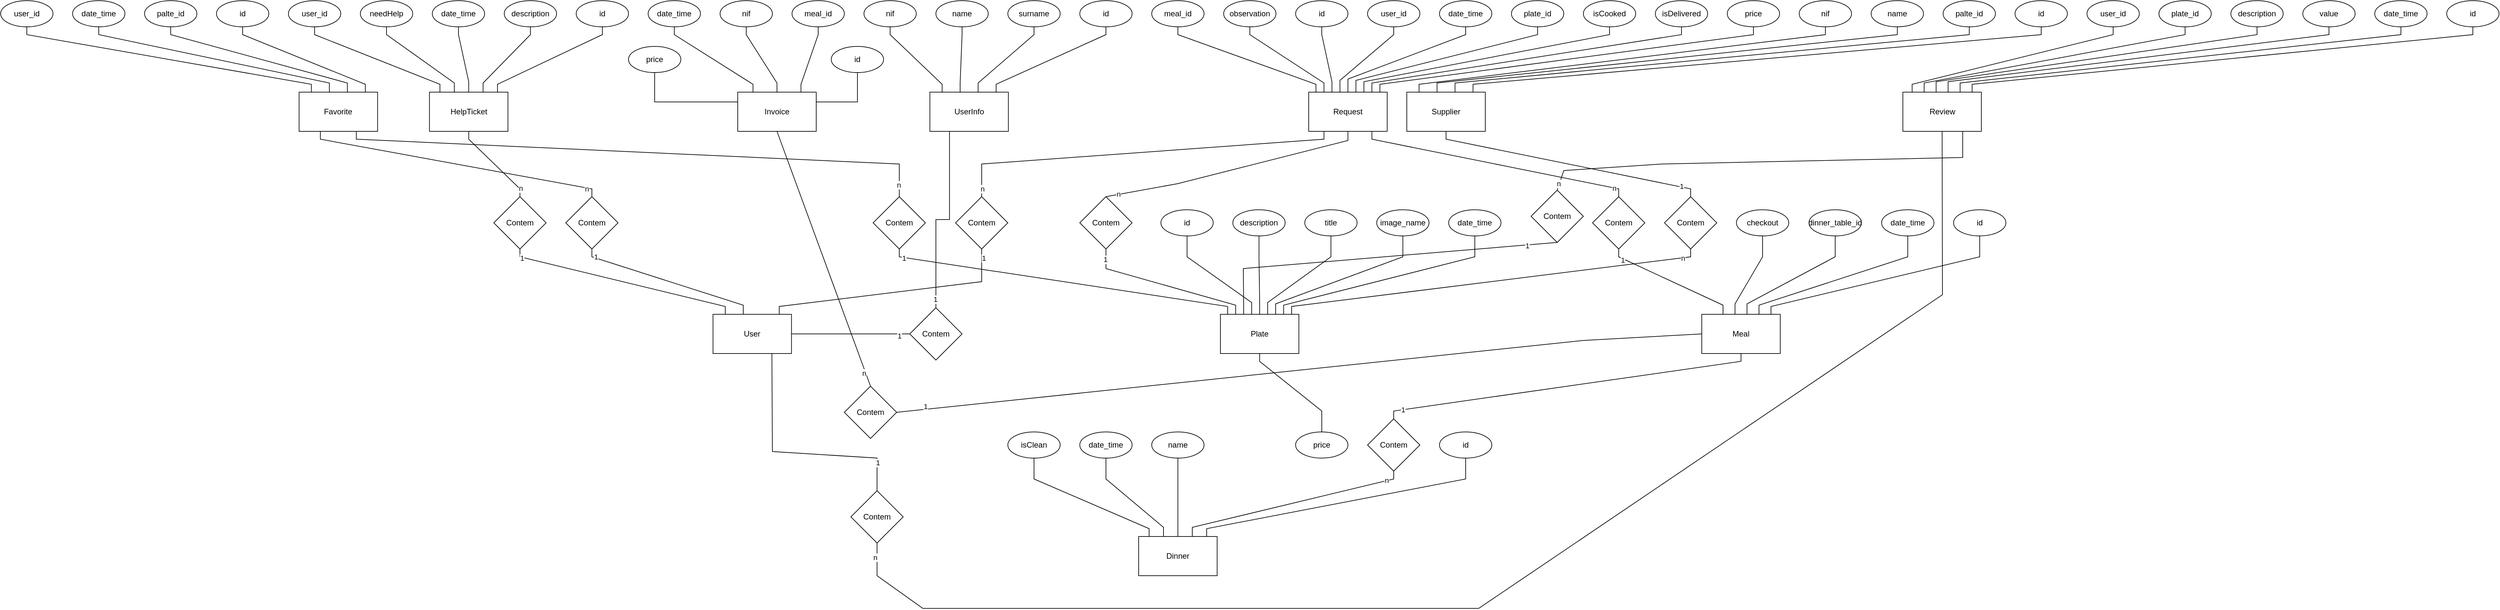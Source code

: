 <mxfile version="22.1.17" type="device">
  <diagram id="C5RBs43oDa-KdzZeNtuy" name="Page-1">
    <mxGraphModel dx="1600" dy="714" grid="1" gridSize="10" guides="1" tooltips="1" connect="1" arrows="1" fold="1" page="1" pageScale="1" pageWidth="827" pageHeight="1169" math="0" shadow="0">
      <root>
        <mxCell id="WIyWlLk6GJQsqaUBKTNV-0" />
        <mxCell id="WIyWlLk6GJQsqaUBKTNV-1" parent="WIyWlLk6GJQsqaUBKTNV-0" />
        <mxCell id="crTm-84iP_dX2z0zRbLP-1" value="Dinner" style="rounded=0;whiteSpace=wrap;html=1;" parent="WIyWlLk6GJQsqaUBKTNV-1" vertex="1">
          <mxGeometry x="1740" y="820" width="120" height="60" as="geometry" />
        </mxCell>
        <mxCell id="crTm-84iP_dX2z0zRbLP-44" style="edgeStyle=orthogonalEdgeStyle;rounded=0;orthogonalLoop=1;jettySize=auto;html=1;exitDx=0;exitDy=0;noEdgeStyle=1;orthogonal=1;endArrow=none;endFill=0;" parent="WIyWlLk6GJQsqaUBKTNV-1" source="crTm-84iP_dX2z0zRbLP-2" target="crTm-84iP_dX2z0zRbLP-41" edge="1">
          <mxGeometry relative="1" as="geometry">
            <Array as="points">
              <mxPoint x="488.833" y="212" />
              <mxPoint x="904" y="288" />
            </Array>
          </mxGeometry>
        </mxCell>
        <mxCell id="zlERrwY3Ksykcgf0b52f-71" value="n" style="edgeLabel;html=1;align=center;verticalAlign=middle;resizable=0;points=[];" parent="crTm-84iP_dX2z0zRbLP-44" vertex="1" connectable="0">
          <mxGeometry x="0.908" y="-1" relative="1" as="geometry">
            <mxPoint as="offset" />
          </mxGeometry>
        </mxCell>
        <mxCell id="crTm-84iP_dX2z0zRbLP-46" style="edgeStyle=orthogonalEdgeStyle;rounded=0;orthogonalLoop=1;jettySize=auto;html=1;exitDx=0;exitDy=0;noEdgeStyle=1;orthogonal=1;endArrow=none;endFill=0;" parent="WIyWlLk6GJQsqaUBKTNV-1" source="crTm-84iP_dX2z0zRbLP-2" target="crTm-84iP_dX2z0zRbLP-40" edge="1">
          <mxGeometry relative="1" as="geometry">
            <Array as="points">
              <mxPoint x="543.833" y="212" />
              <mxPoint x="1374" y="250" />
            </Array>
          </mxGeometry>
        </mxCell>
        <mxCell id="zlERrwY3Ksykcgf0b52f-74" value="n" style="edgeLabel;html=1;align=center;verticalAlign=middle;resizable=0;points=[];" parent="crTm-84iP_dX2z0zRbLP-46" vertex="1" connectable="0">
          <mxGeometry x="0.958" y="-1" relative="1" as="geometry">
            <mxPoint as="offset" />
          </mxGeometry>
        </mxCell>
        <mxCell id="crTm-84iP_dX2z0zRbLP-2" value="Favorite" style="rounded=0;whiteSpace=wrap;html=1;" parent="WIyWlLk6GJQsqaUBKTNV-1" vertex="1">
          <mxGeometry x="456.333" y="140" width="120" height="60" as="geometry" />
        </mxCell>
        <mxCell id="crTm-84iP_dX2z0zRbLP-42" style="edgeStyle=orthogonalEdgeStyle;rounded=0;orthogonalLoop=1;jettySize=auto;html=1;exitDx=0;exitDy=0;noEdgeStyle=1;orthogonal=1;endArrow=none;endFill=0;" parent="WIyWlLk6GJQsqaUBKTNV-1" source="crTm-84iP_dX2z0zRbLP-3" target="crTm-84iP_dX2z0zRbLP-39" edge="1">
          <mxGeometry relative="1" as="geometry">
            <Array as="points">
              <mxPoint x="715.667" y="212" />
              <mxPoint x="794" y="288" />
            </Array>
          </mxGeometry>
        </mxCell>
        <mxCell id="zlERrwY3Ksykcgf0b52f-58" value="n" style="edgeLabel;html=1;align=center;verticalAlign=middle;resizable=0;points=[];" parent="crTm-84iP_dX2z0zRbLP-42" vertex="1" connectable="0">
          <mxGeometry x="0.817" y="2" relative="1" as="geometry">
            <mxPoint x="-1" y="-1" as="offset" />
          </mxGeometry>
        </mxCell>
        <mxCell id="crTm-84iP_dX2z0zRbLP-3" value="HelpTicket" style="rounded=0;whiteSpace=wrap;html=1;" parent="WIyWlLk6GJQsqaUBKTNV-1" vertex="1">
          <mxGeometry x="655.667" y="140" width="120" height="60" as="geometry" />
        </mxCell>
        <mxCell id="crTm-84iP_dX2z0zRbLP-37" style="edgeStyle=orthogonalEdgeStyle;rounded=0;orthogonalLoop=1;jettySize=auto;html=1;exitDx=0;exitDy=0;noEdgeStyle=1;orthogonal=1;endArrow=none;endFill=0;entryX=0.5;entryY=0;entryDx=0;entryDy=0;exitX=0.5;exitY=1;" parent="WIyWlLk6GJQsqaUBKTNV-1" source="crTm-84iP_dX2z0zRbLP-4" target="crTm-84iP_dX2z0zRbLP-36" edge="1">
          <mxGeometry relative="1" as="geometry">
            <Array as="points" />
          </mxGeometry>
        </mxCell>
        <mxCell id="zlERrwY3Ksykcgf0b52f-83" value="n" style="edgeLabel;html=1;align=center;verticalAlign=middle;resizable=0;points=[];" parent="crTm-84iP_dX2z0zRbLP-37" vertex="1" connectable="0">
          <mxGeometry x="0.957" y="2" relative="1" as="geometry">
            <mxPoint x="-9" y="-11" as="offset" />
          </mxGeometry>
        </mxCell>
        <mxCell id="U8JkH85nOoPwKwSKFlw1-0" style="edgeStyle=orthogonalEdgeStyle;rounded=0;orthogonalLoop=1;jettySize=auto;html=1;exitX=0;exitY=0.25;exitDx=0;exitDy=0;entryX=0.5;entryY=1;entryDx=0;entryDy=0;endArrow=none;endFill=0;" edge="1" parent="WIyWlLk6GJQsqaUBKTNV-1" source="crTm-84iP_dX2z0zRbLP-4" target="crTm-84iP_dX2z0zRbLP-75">
          <mxGeometry relative="1" as="geometry" />
        </mxCell>
        <mxCell id="U8JkH85nOoPwKwSKFlw1-1" style="edgeStyle=orthogonalEdgeStyle;rounded=0;orthogonalLoop=1;jettySize=auto;html=1;exitX=1;exitY=0.25;exitDx=0;exitDy=0;entryX=0.5;entryY=1;entryDx=0;entryDy=0;endArrow=none;endFill=0;" edge="1" parent="WIyWlLk6GJQsqaUBKTNV-1" source="crTm-84iP_dX2z0zRbLP-4" target="crTm-84iP_dX2z0zRbLP-74">
          <mxGeometry relative="1" as="geometry" />
        </mxCell>
        <mxCell id="crTm-84iP_dX2z0zRbLP-4" value="Invoice" style="rounded=0;whiteSpace=wrap;html=1;" parent="WIyWlLk6GJQsqaUBKTNV-1" vertex="1">
          <mxGeometry x="1127" y="140" width="120" height="60" as="geometry" />
        </mxCell>
        <mxCell id="crTm-84iP_dX2z0zRbLP-34" style="edgeStyle=orthogonalEdgeStyle;rounded=0;orthogonalLoop=1;jettySize=auto;html=1;exitDx=0;exitDy=0;entryDx=0;entryDy=0;noEdgeStyle=1;orthogonal=1;endArrow=none;endFill=0;" parent="WIyWlLk6GJQsqaUBKTNV-1" source="crTm-84iP_dX2z0zRbLP-5" target="crTm-84iP_dX2z0zRbLP-33" edge="1">
          <mxGeometry relative="1" as="geometry">
            <Array as="points">
              <mxPoint x="2661" y="552" />
              <mxPoint x="2130" y="628" />
            </Array>
          </mxGeometry>
        </mxCell>
        <mxCell id="zlERrwY3Ksykcgf0b52f-62" value="1" style="edgeLabel;html=1;align=center;verticalAlign=middle;resizable=0;points=[];" parent="crTm-84iP_dX2z0zRbLP-34" vertex="1" connectable="0">
          <mxGeometry x="0.906" y="-1" relative="1" as="geometry">
            <mxPoint y="1" as="offset" />
          </mxGeometry>
        </mxCell>
        <mxCell id="crTm-84iP_dX2z0zRbLP-5" value="Meal" style="rounded=0;whiteSpace=wrap;html=1;" parent="WIyWlLk6GJQsqaUBKTNV-1" vertex="1">
          <mxGeometry x="2601" y="480" width="120" height="60" as="geometry" />
        </mxCell>
        <mxCell id="zlERrwY3Ksykcgf0b52f-44" style="edgeStyle=orthogonalEdgeStyle;rounded=0;orthogonalLoop=1;jettySize=auto;html=1;noEdgeStyle=1;orthogonal=1;endArrow=none;endFill=0;" parent="WIyWlLk6GJQsqaUBKTNV-1" source="crTm-84iP_dX2z0zRbLP-6" target="zlERrwY3Ksykcgf0b52f-40" edge="1">
          <mxGeometry relative="1" as="geometry">
            <Array as="points">
              <mxPoint x="1925" y="552" />
              <mxPoint x="2020" y="628" />
            </Array>
          </mxGeometry>
        </mxCell>
        <mxCell id="crTm-84iP_dX2z0zRbLP-6" value="Plate" style="rounded=0;whiteSpace=wrap;html=1;" parent="WIyWlLk6GJQsqaUBKTNV-1" vertex="1">
          <mxGeometry x="1865" y="480" width="120" height="60" as="geometry" />
        </mxCell>
        <mxCell id="crTm-84iP_dX2z0zRbLP-27" style="edgeStyle=orthogonalEdgeStyle;rounded=0;orthogonalLoop=1;jettySize=auto;html=1;exitDx=0;exitDy=0;noEdgeStyle=1;orthogonal=1;endArrow=none;endFill=0;entryX=0.5;entryY=0;entryDx=0;entryDy=0;" parent="WIyWlLk6GJQsqaUBKTNV-1" source="crTm-84iP_dX2z0zRbLP-7" target="crTm-84iP_dX2z0zRbLP-26" edge="1">
          <mxGeometry relative="1" as="geometry">
            <Array as="points">
              <mxPoint x="2060" y="214" />
              <mxPoint x="1800" y="280" />
            </Array>
          </mxGeometry>
        </mxCell>
        <mxCell id="zlERrwY3Ksykcgf0b52f-79" value="n" style="edgeLabel;html=1;align=center;verticalAlign=middle;resizable=0;points=[];" parent="crTm-84iP_dX2z0zRbLP-27" vertex="1" connectable="0">
          <mxGeometry x="0.901" y="-1" relative="1" as="geometry">
            <mxPoint as="offset" />
          </mxGeometry>
        </mxCell>
        <mxCell id="crTm-84iP_dX2z0zRbLP-28" style="edgeStyle=orthogonalEdgeStyle;rounded=0;orthogonalLoop=1;jettySize=auto;html=1;exitDx=0;exitDy=0;noEdgeStyle=1;orthogonal=1;endArrow=none;endFill=0;entryX=0.5;entryY=0;entryDx=0;entryDy=0;" parent="WIyWlLk6GJQsqaUBKTNV-1" source="crTm-84iP_dX2z0zRbLP-7" target="crTm-84iP_dX2z0zRbLP-24" edge="1">
          <mxGeometry relative="1" as="geometry">
            <Array as="points">
              <mxPoint x="2023.333" y="212" />
              <mxPoint x="1500" y="250" />
            </Array>
          </mxGeometry>
        </mxCell>
        <mxCell id="zlERrwY3Ksykcgf0b52f-77" value="n" style="edgeLabel;html=1;align=center;verticalAlign=middle;resizable=0;points=[];" parent="crTm-84iP_dX2z0zRbLP-28" vertex="1" connectable="0">
          <mxGeometry x="0.955" y="1" relative="1" as="geometry">
            <mxPoint y="1" as="offset" />
          </mxGeometry>
        </mxCell>
        <mxCell id="crTm-84iP_dX2z0zRbLP-29" style="edgeStyle=orthogonalEdgeStyle;rounded=0;orthogonalLoop=1;jettySize=auto;html=1;exitDx=0;exitDy=0;noEdgeStyle=1;orthogonal=1;endArrow=none;endFill=0;" parent="WIyWlLk6GJQsqaUBKTNV-1" source="crTm-84iP_dX2z0zRbLP-7" target="crTm-84iP_dX2z0zRbLP-25" edge="1">
          <mxGeometry relative="1" as="geometry">
            <Array as="points">
              <mxPoint x="2096.667" y="212" />
              <mxPoint x="2474" y="288" />
            </Array>
          </mxGeometry>
        </mxCell>
        <mxCell id="zlERrwY3Ksykcgf0b52f-85" value="n" style="edgeLabel;html=1;align=center;verticalAlign=middle;resizable=0;points=[];" parent="crTm-84iP_dX2z0zRbLP-29" vertex="1" connectable="0">
          <mxGeometry x="0.908" relative="1" as="geometry">
            <mxPoint as="offset" />
          </mxGeometry>
        </mxCell>
        <mxCell id="crTm-84iP_dX2z0zRbLP-7" value="Request" style="rounded=0;whiteSpace=wrap;html=1;" parent="WIyWlLk6GJQsqaUBKTNV-1" vertex="1">
          <mxGeometry x="2000" y="140" width="120" height="60" as="geometry" />
        </mxCell>
        <mxCell id="crTm-84iP_dX2z0zRbLP-20" style="edgeStyle=orthogonalEdgeStyle;rounded=0;orthogonalLoop=1;jettySize=auto;html=1;exitDx=0;exitDy=0;entryDx=0;entryDy=0;noEdgeStyle=1;orthogonal=1;endArrow=none;endFill=0;entryX=0.5;entryY=1;exitX=0.5;exitY=1;" parent="WIyWlLk6GJQsqaUBKTNV-1" source="crTm-84iP_dX2z0zRbLP-8" target="crTm-84iP_dX2z0zRbLP-18" edge="1">
          <mxGeometry relative="1" as="geometry">
            <Array as="points">
              <mxPoint x="2969" y="450" />
              <mxPoint x="2260" y="930" />
              <mxPoint x="1410" y="930" />
              <mxPoint x="1340" y="880" />
            </Array>
          </mxGeometry>
        </mxCell>
        <mxCell id="zlERrwY3Ksykcgf0b52f-73" value="n" style="edgeLabel;html=1;align=center;verticalAlign=middle;resizable=0;points=[];" parent="crTm-84iP_dX2z0zRbLP-20" vertex="1" connectable="0">
          <mxGeometry x="0.979" y="3" relative="1" as="geometry">
            <mxPoint as="offset" />
          </mxGeometry>
        </mxCell>
        <mxCell id="crTm-84iP_dX2z0zRbLP-21" style="edgeStyle=orthogonalEdgeStyle;rounded=0;orthogonalLoop=1;jettySize=auto;html=1;exitDx=0;exitDy=0;noEdgeStyle=1;orthogonal=1;endArrow=none;endFill=0;entryX=0.5;entryY=0;entryDx=0;entryDy=0;" parent="WIyWlLk6GJQsqaUBKTNV-1" source="crTm-84iP_dX2z0zRbLP-8" target="crTm-84iP_dX2z0zRbLP-19" edge="1">
          <mxGeometry relative="1" as="geometry">
            <Array as="points">
              <mxPoint x="3000" y="240" />
              <mxPoint x="2540" y="250" />
              <mxPoint x="2390" y="260" />
            </Array>
          </mxGeometry>
        </mxCell>
        <mxCell id="zlERrwY3Ksykcgf0b52f-81" value="n" style="edgeLabel;html=1;align=center;verticalAlign=middle;resizable=0;points=[];" parent="crTm-84iP_dX2z0zRbLP-21" vertex="1" connectable="0">
          <mxGeometry x="0.971" y="-1" relative="1" as="geometry">
            <mxPoint as="offset" />
          </mxGeometry>
        </mxCell>
        <mxCell id="crTm-84iP_dX2z0zRbLP-8" value="Review" style="rounded=0;whiteSpace=wrap;html=1;" parent="WIyWlLk6GJQsqaUBKTNV-1" vertex="1">
          <mxGeometry x="2908.5" y="140" width="120" height="60" as="geometry" />
        </mxCell>
        <mxCell id="crTm-84iP_dX2z0zRbLP-13" style="edgeStyle=orthogonalEdgeStyle;rounded=0;orthogonalLoop=1;jettySize=auto;html=1;exitDx=0;exitDy=0;entryDx=0;entryDy=0;noEdgeStyle=1;orthogonal=1;endArrow=none;endFill=0;" parent="WIyWlLk6GJQsqaUBKTNV-1" source="crTm-84iP_dX2z0zRbLP-9" target="crTm-84iP_dX2z0zRbLP-12" edge="1">
          <mxGeometry relative="1" as="geometry">
            <Array as="points">
              <mxPoint x="2210" y="212" />
              <mxPoint x="2584" y="288" />
            </Array>
          </mxGeometry>
        </mxCell>
        <mxCell id="zlERrwY3Ksykcgf0b52f-64" value="1" style="edgeLabel;html=1;align=center;verticalAlign=middle;resizable=0;points=[];" parent="crTm-84iP_dX2z0zRbLP-13" vertex="1" connectable="0">
          <mxGeometry x="0.867" y="1" relative="1" as="geometry">
            <mxPoint as="offset" />
          </mxGeometry>
        </mxCell>
        <mxCell id="crTm-84iP_dX2z0zRbLP-9" value="Supplier" style="rounded=0;whiteSpace=wrap;html=1;" parent="WIyWlLk6GJQsqaUBKTNV-1" vertex="1">
          <mxGeometry x="2150" y="140" width="120" height="60" as="geometry" />
        </mxCell>
        <mxCell id="crTm-84iP_dX2z0zRbLP-10" value="UserInfo" style="rounded=0;whiteSpace=wrap;html=1;" parent="WIyWlLk6GJQsqaUBKTNV-1" vertex="1">
          <mxGeometry x="1420.8" y="140" width="120" height="60" as="geometry" />
        </mxCell>
        <mxCell id="U8JkH85nOoPwKwSKFlw1-2" style="edgeStyle=orthogonalEdgeStyle;rounded=0;orthogonalLoop=1;jettySize=auto;html=1;exitX=1;exitY=0.5;exitDx=0;exitDy=0;entryX=0;entryY=0.5;entryDx=0;entryDy=0;endArrow=none;endFill=0;" edge="1" parent="WIyWlLk6GJQsqaUBKTNV-1" source="crTm-84iP_dX2z0zRbLP-11" target="crTm-84iP_dX2z0zRbLP-15">
          <mxGeometry relative="1" as="geometry" />
        </mxCell>
        <mxCell id="U8JkH85nOoPwKwSKFlw1-5" value="1" style="edgeLabel;html=1;align=center;verticalAlign=middle;resizable=0;points=[];" vertex="1" connectable="0" parent="U8JkH85nOoPwKwSKFlw1-2">
          <mxGeometry x="0.817" y="-3" relative="1" as="geometry">
            <mxPoint as="offset" />
          </mxGeometry>
        </mxCell>
        <mxCell id="crTm-84iP_dX2z0zRbLP-11" value="User" style="rounded=0;whiteSpace=wrap;html=1;" parent="WIyWlLk6GJQsqaUBKTNV-1" vertex="1">
          <mxGeometry x="1089.2" y="480" width="120" height="60" as="geometry" />
        </mxCell>
        <mxCell id="crTm-84iP_dX2z0zRbLP-14" style="edgeStyle=orthogonalEdgeStyle;rounded=0;orthogonalLoop=1;jettySize=auto;html=1;exitDx=0;exitDy=0;noEdgeStyle=1;orthogonal=1;endArrow=none;endFill=0;" parent="WIyWlLk6GJQsqaUBKTNV-1" source="crTm-84iP_dX2z0zRbLP-12" target="crTm-84iP_dX2z0zRbLP-6" edge="1">
          <mxGeometry relative="1" as="geometry">
            <Array as="points">
              <mxPoint x="2584" y="392" />
              <mxPoint x="1973.889" y="468" />
            </Array>
          </mxGeometry>
        </mxCell>
        <mxCell id="zlERrwY3Ksykcgf0b52f-65" value="n" style="edgeLabel;html=1;align=center;verticalAlign=middle;resizable=0;points=[];" parent="crTm-84iP_dX2z0zRbLP-14" vertex="1" connectable="0">
          <mxGeometry x="-0.925" relative="1" as="geometry">
            <mxPoint as="offset" />
          </mxGeometry>
        </mxCell>
        <mxCell id="crTm-84iP_dX2z0zRbLP-12" value="Contem" style="rhombus;whiteSpace=wrap;html=1;" parent="WIyWlLk6GJQsqaUBKTNV-1" vertex="1">
          <mxGeometry x="2544" y="300" width="80" height="80" as="geometry" />
        </mxCell>
        <mxCell id="U8JkH85nOoPwKwSKFlw1-4" style="edgeStyle=orthogonalEdgeStyle;rounded=0;orthogonalLoop=1;jettySize=auto;html=1;exitX=0.5;exitY=0;exitDx=0;exitDy=0;entryX=0.25;entryY=1;entryDx=0;entryDy=0;endArrow=none;endFill=0;" edge="1" parent="WIyWlLk6GJQsqaUBKTNV-1" source="crTm-84iP_dX2z0zRbLP-15" target="crTm-84iP_dX2z0zRbLP-10">
          <mxGeometry relative="1" as="geometry" />
        </mxCell>
        <mxCell id="U8JkH85nOoPwKwSKFlw1-6" value="1" style="edgeLabel;html=1;align=center;verticalAlign=middle;resizable=0;points=[];" vertex="1" connectable="0" parent="U8JkH85nOoPwKwSKFlw1-4">
          <mxGeometry x="-0.906" y="1" relative="1" as="geometry">
            <mxPoint as="offset" />
          </mxGeometry>
        </mxCell>
        <mxCell id="crTm-84iP_dX2z0zRbLP-15" value="Contem" style="rhombus;whiteSpace=wrap;html=1;" parent="WIyWlLk6GJQsqaUBKTNV-1" vertex="1">
          <mxGeometry x="1390" y="470" width="80" height="80" as="geometry" />
        </mxCell>
        <mxCell id="crTm-84iP_dX2z0zRbLP-23" style="edgeStyle=orthogonalEdgeStyle;rounded=0;orthogonalLoop=1;jettySize=auto;html=1;exitDx=0;exitDy=0;entryDx=0;entryDy=0;noEdgeStyle=1;orthogonal=1;endArrow=none;endFill=0;entryX=0.75;entryY=1;exitX=0.5;exitY=0;" parent="WIyWlLk6GJQsqaUBKTNV-1" source="crTm-84iP_dX2z0zRbLP-18" target="crTm-84iP_dX2z0zRbLP-11" edge="1">
          <mxGeometry relative="1" as="geometry">
            <Array as="points">
              <mxPoint x="1340" y="700" />
              <mxPoint x="1180" y="690" />
            </Array>
          </mxGeometry>
        </mxCell>
        <mxCell id="zlERrwY3Ksykcgf0b52f-72" value="1" style="edgeLabel;html=1;align=center;verticalAlign=middle;resizable=0;points=[];" parent="crTm-84iP_dX2z0zRbLP-23" vertex="1" connectable="0">
          <mxGeometry x="-0.761" y="-1" relative="1" as="geometry">
            <mxPoint as="offset" />
          </mxGeometry>
        </mxCell>
        <mxCell id="crTm-84iP_dX2z0zRbLP-18" value="Contem" style="rhombus;whiteSpace=wrap;html=1;" parent="WIyWlLk6GJQsqaUBKTNV-1" vertex="1">
          <mxGeometry x="1300" y="750" width="80" height="80" as="geometry" />
        </mxCell>
        <mxCell id="crTm-84iP_dX2z0zRbLP-22" style="edgeStyle=orthogonalEdgeStyle;rounded=0;orthogonalLoop=1;jettySize=auto;html=1;noEdgeStyle=1;orthogonal=1;endArrow=none;endFill=0;exitX=0.5;exitY=1;exitDx=0;exitDy=0;" parent="WIyWlLk6GJQsqaUBKTNV-1" source="crTm-84iP_dX2z0zRbLP-19" target="crTm-84iP_dX2z0zRbLP-6" edge="1">
          <mxGeometry relative="1" as="geometry">
            <Array as="points">
              <mxPoint x="1900" y="410" />
              <mxPoint x="1900.556" y="464" />
            </Array>
          </mxGeometry>
        </mxCell>
        <mxCell id="zlERrwY3Ksykcgf0b52f-80" value="1" style="edgeLabel;html=1;align=center;verticalAlign=middle;resizable=0;points=[];" parent="crTm-84iP_dX2z0zRbLP-22" vertex="1" connectable="0">
          <mxGeometry x="-0.836" y="1" relative="1" as="geometry">
            <mxPoint x="-1" as="offset" />
          </mxGeometry>
        </mxCell>
        <mxCell id="crTm-84iP_dX2z0zRbLP-19" value="Contem" style="rhombus;whiteSpace=wrap;html=1;" parent="WIyWlLk6GJQsqaUBKTNV-1" vertex="1">
          <mxGeometry x="2340" y="290" width="80" height="80" as="geometry" />
        </mxCell>
        <mxCell id="crTm-84iP_dX2z0zRbLP-31" style="edgeStyle=orthogonalEdgeStyle;rounded=0;orthogonalLoop=1;jettySize=auto;html=1;noEdgeStyle=1;orthogonal=1;endArrow=none;endFill=0;exitX=0.5;exitY=1;exitDx=0;exitDy=0;" parent="WIyWlLk6GJQsqaUBKTNV-1" source="crTm-84iP_dX2z0zRbLP-24" target="crTm-84iP_dX2z0zRbLP-11" edge="1">
          <mxGeometry relative="1" as="geometry">
            <Array as="points">
              <mxPoint x="1500" y="430" />
              <mxPoint x="1190.45" y="468" />
            </Array>
          </mxGeometry>
        </mxCell>
        <mxCell id="zlERrwY3Ksykcgf0b52f-76" value="1" style="edgeLabel;html=1;align=center;verticalAlign=middle;resizable=0;points=[];" parent="crTm-84iP_dX2z0zRbLP-31" vertex="1" connectable="0">
          <mxGeometry x="-0.927" y="2" relative="1" as="geometry">
            <mxPoint x="1" as="offset" />
          </mxGeometry>
        </mxCell>
        <mxCell id="crTm-84iP_dX2z0zRbLP-24" value="Contem" style="rhombus;whiteSpace=wrap;html=1;" parent="WIyWlLk6GJQsqaUBKTNV-1" vertex="1">
          <mxGeometry x="1460" y="300" width="80" height="80" as="geometry" />
        </mxCell>
        <mxCell id="crTm-84iP_dX2z0zRbLP-30" style="edgeStyle=orthogonalEdgeStyle;rounded=0;orthogonalLoop=1;jettySize=auto;html=1;exitDx=0;exitDy=0;noEdgeStyle=1;orthogonal=1;endArrow=none;endFill=0;" parent="WIyWlLk6GJQsqaUBKTNV-1" source="crTm-84iP_dX2z0zRbLP-25" target="crTm-84iP_dX2z0zRbLP-5" edge="1">
          <mxGeometry relative="1" as="geometry">
            <Array as="points">
              <mxPoint x="2474" y="392" />
              <mxPoint x="2633.5" y="466" />
            </Array>
          </mxGeometry>
        </mxCell>
        <mxCell id="zlERrwY3Ksykcgf0b52f-84" value="1" style="edgeLabel;html=1;align=center;verticalAlign=middle;resizable=0;points=[];" parent="crTm-84iP_dX2z0zRbLP-30" vertex="1" connectable="0">
          <mxGeometry x="-0.821" y="-2" relative="1" as="geometry">
            <mxPoint x="1" as="offset" />
          </mxGeometry>
        </mxCell>
        <mxCell id="crTm-84iP_dX2z0zRbLP-25" value="Contem" style="rhombus;whiteSpace=wrap;html=1;" parent="WIyWlLk6GJQsqaUBKTNV-1" vertex="1">
          <mxGeometry x="2434" y="300" width="80" height="80" as="geometry" />
        </mxCell>
        <mxCell id="crTm-84iP_dX2z0zRbLP-32" style="edgeStyle=orthogonalEdgeStyle;rounded=0;orthogonalLoop=1;jettySize=auto;html=1;noEdgeStyle=1;orthogonal=1;endArrow=none;endFill=0;exitX=0.5;exitY=1;exitDx=0;exitDy=0;" parent="WIyWlLk6GJQsqaUBKTNV-1" source="crTm-84iP_dX2z0zRbLP-26" target="crTm-84iP_dX2z0zRbLP-6" edge="1">
          <mxGeometry relative="1" as="geometry">
            <Array as="points">
              <mxPoint x="1690" y="410" />
              <mxPoint x="1888.333" y="466" />
            </Array>
          </mxGeometry>
        </mxCell>
        <mxCell id="zlERrwY3Ksykcgf0b52f-78" value="1" style="edgeLabel;html=1;align=center;verticalAlign=middle;resizable=0;points=[];" parent="crTm-84iP_dX2z0zRbLP-32" vertex="1" connectable="0">
          <mxGeometry x="-0.873" y="-1" relative="1" as="geometry">
            <mxPoint as="offset" />
          </mxGeometry>
        </mxCell>
        <mxCell id="crTm-84iP_dX2z0zRbLP-26" value="Contem" style="rhombus;whiteSpace=wrap;html=1;" parent="WIyWlLk6GJQsqaUBKTNV-1" vertex="1">
          <mxGeometry x="1650" y="300" width="80" height="80" as="geometry" />
        </mxCell>
        <mxCell id="crTm-84iP_dX2z0zRbLP-35" style="edgeStyle=orthogonalEdgeStyle;rounded=0;orthogonalLoop=1;jettySize=auto;html=1;exitDx=0;exitDy=0;noEdgeStyle=1;orthogonal=1;endArrow=none;endFill=0;" parent="WIyWlLk6GJQsqaUBKTNV-1" source="crTm-84iP_dX2z0zRbLP-33" target="crTm-84iP_dX2z0zRbLP-1" edge="1">
          <mxGeometry relative="1" as="geometry">
            <Array as="points">
              <mxPoint x="2130" y="732" />
              <mxPoint x="1822" y="806" />
            </Array>
          </mxGeometry>
        </mxCell>
        <mxCell id="zlERrwY3Ksykcgf0b52f-63" value="n" style="edgeLabel;html=1;align=center;verticalAlign=middle;resizable=0;points=[];" parent="crTm-84iP_dX2z0zRbLP-35" vertex="1" connectable="0">
          <mxGeometry x="-0.863" y="-1" relative="1" as="geometry">
            <mxPoint as="offset" />
          </mxGeometry>
        </mxCell>
        <mxCell id="crTm-84iP_dX2z0zRbLP-33" value="Contem" style="rhombus;whiteSpace=wrap;html=1;" parent="WIyWlLk6GJQsqaUBKTNV-1" vertex="1">
          <mxGeometry x="2090" y="640" width="80" height="80" as="geometry" />
        </mxCell>
        <mxCell id="crTm-84iP_dX2z0zRbLP-38" style="edgeStyle=orthogonalEdgeStyle;rounded=0;orthogonalLoop=1;jettySize=auto;html=1;noEdgeStyle=1;orthogonal=1;endArrow=none;endFill=0;entryX=0;entryY=0.5;entryDx=0;entryDy=0;exitX=1;exitY=0.5;exitDx=0;exitDy=0;" parent="WIyWlLk6GJQsqaUBKTNV-1" source="crTm-84iP_dX2z0zRbLP-36" target="crTm-84iP_dX2z0zRbLP-5" edge="1">
          <mxGeometry relative="1" as="geometry">
            <Array as="points">
              <mxPoint x="2420" y="520" />
            </Array>
          </mxGeometry>
        </mxCell>
        <mxCell id="zlERrwY3Ksykcgf0b52f-82" value="1" style="edgeLabel;html=1;align=center;verticalAlign=middle;resizable=0;points=[];" parent="crTm-84iP_dX2z0zRbLP-38" vertex="1" connectable="0">
          <mxGeometry x="-0.842" y="-1" relative="1" as="geometry">
            <mxPoint x="-53" as="offset" />
          </mxGeometry>
        </mxCell>
        <mxCell id="crTm-84iP_dX2z0zRbLP-36" value="Contem" style="rhombus;whiteSpace=wrap;html=1;" parent="WIyWlLk6GJQsqaUBKTNV-1" vertex="1">
          <mxGeometry x="1290" y="590" width="80" height="80" as="geometry" />
        </mxCell>
        <mxCell id="crTm-84iP_dX2z0zRbLP-43" style="edgeStyle=orthogonalEdgeStyle;rounded=0;orthogonalLoop=1;jettySize=auto;html=1;noEdgeStyle=1;orthogonal=1;endArrow=none;endFill=0;" parent="WIyWlLk6GJQsqaUBKTNV-1" source="crTm-84iP_dX2z0zRbLP-39" target="crTm-84iP_dX2z0zRbLP-11" edge="1">
          <mxGeometry relative="1" as="geometry">
            <Array as="points">
              <mxPoint x="794" y="392" />
              <mxPoint x="1107.95" y="468" />
            </Array>
          </mxGeometry>
        </mxCell>
        <mxCell id="zlERrwY3Ksykcgf0b52f-59" value="1" style="edgeLabel;html=1;align=center;verticalAlign=middle;resizable=0;points=[];" parent="crTm-84iP_dX2z0zRbLP-43" vertex="1" connectable="0">
          <mxGeometry x="-0.91" y="-1" relative="1" as="geometry">
            <mxPoint as="offset" />
          </mxGeometry>
        </mxCell>
        <mxCell id="crTm-84iP_dX2z0zRbLP-39" value="Contem" style="rhombus;whiteSpace=wrap;html=1;" parent="WIyWlLk6GJQsqaUBKTNV-1" vertex="1">
          <mxGeometry x="754" y="300" width="80" height="80" as="geometry" />
        </mxCell>
        <mxCell id="crTm-84iP_dX2z0zRbLP-47" style="edgeStyle=orthogonalEdgeStyle;rounded=0;orthogonalLoop=1;jettySize=auto;html=1;noEdgeStyle=1;orthogonal=1;endArrow=none;endFill=0;" parent="WIyWlLk6GJQsqaUBKTNV-1" source="crTm-84iP_dX2z0zRbLP-40" target="crTm-84iP_dX2z0zRbLP-6" edge="1">
          <mxGeometry relative="1" as="geometry">
            <Array as="points">
              <mxPoint x="1374" y="392" />
              <mxPoint x="1876.111" y="468" />
            </Array>
          </mxGeometry>
        </mxCell>
        <mxCell id="zlERrwY3Ksykcgf0b52f-75" value="1" style="edgeLabel;html=1;align=center;verticalAlign=middle;resizable=0;points=[];" parent="crTm-84iP_dX2z0zRbLP-47" vertex="1" connectable="0">
          <mxGeometry x="-0.93" y="-1" relative="1" as="geometry">
            <mxPoint as="offset" />
          </mxGeometry>
        </mxCell>
        <mxCell id="crTm-84iP_dX2z0zRbLP-40" value="Contem" style="rhombus;whiteSpace=wrap;html=1;" parent="WIyWlLk6GJQsqaUBKTNV-1" vertex="1">
          <mxGeometry x="1334" y="300" width="80" height="80" as="geometry" />
        </mxCell>
        <mxCell id="crTm-84iP_dX2z0zRbLP-45" style="edgeStyle=orthogonalEdgeStyle;rounded=0;orthogonalLoop=1;jettySize=auto;html=1;noEdgeStyle=1;orthogonal=1;endArrow=none;endFill=0;" parent="WIyWlLk6GJQsqaUBKTNV-1" source="crTm-84iP_dX2z0zRbLP-41" target="crTm-84iP_dX2z0zRbLP-11" edge="1">
          <mxGeometry relative="1" as="geometry">
            <Array as="points">
              <mxPoint x="904" y="392" />
              <mxPoint x="1135.45" y="466" />
            </Array>
          </mxGeometry>
        </mxCell>
        <mxCell id="zlERrwY3Ksykcgf0b52f-67" value="1" style="edgeLabel;html=1;align=center;verticalAlign=middle;resizable=0;points=[];" parent="crTm-84iP_dX2z0zRbLP-45" vertex="1" connectable="0">
          <mxGeometry x="-0.87" y="2" relative="1" as="geometry">
            <mxPoint as="offset" />
          </mxGeometry>
        </mxCell>
        <mxCell id="crTm-84iP_dX2z0zRbLP-41" value="Contem" style="rhombus;whiteSpace=wrap;html=1;" parent="WIyWlLk6GJQsqaUBKTNV-1" vertex="1">
          <mxGeometry x="864" y="300" width="80" height="80" as="geometry" />
        </mxCell>
        <mxCell id="crTm-84iP_dX2z0zRbLP-52" style="edgeStyle=orthogonalEdgeStyle;rounded=0;orthogonalLoop=1;jettySize=auto;html=1;noEdgeStyle=1;orthogonal=1;endArrow=none;endFill=0;" parent="WIyWlLk6GJQsqaUBKTNV-1" source="crTm-84iP_dX2z0zRbLP-48" target="crTm-84iP_dX2z0zRbLP-1" edge="1">
          <mxGeometry relative="1" as="geometry">
            <mxPoint x="960" y="760" as="targetPoint" />
            <Array as="points">
              <mxPoint x="2240" y="732" />
              <mxPoint x="1844" y="808" />
            </Array>
          </mxGeometry>
        </mxCell>
        <mxCell id="crTm-84iP_dX2z0zRbLP-48" value="id" style="ellipse;whiteSpace=wrap;html=1;" parent="WIyWlLk6GJQsqaUBKTNV-1" vertex="1">
          <mxGeometry x="2200" y="660" width="80" height="40" as="geometry" />
        </mxCell>
        <mxCell id="crTm-84iP_dX2z0zRbLP-53" style="edgeStyle=orthogonalEdgeStyle;rounded=0;orthogonalLoop=1;jettySize=auto;html=1;noEdgeStyle=1;orthogonal=1;endArrow=none;endFill=0;" parent="WIyWlLk6GJQsqaUBKTNV-1" source="crTm-84iP_dX2z0zRbLP-49" target="crTm-84iP_dX2z0zRbLP-1" edge="1">
          <mxGeometry relative="1" as="geometry">
            <Array as="points">
              <mxPoint x="1580" y="732" />
              <mxPoint x="1756" y="808" />
            </Array>
          </mxGeometry>
        </mxCell>
        <mxCell id="crTm-84iP_dX2z0zRbLP-49" value="isClean" style="ellipse;whiteSpace=wrap;html=1;" parent="WIyWlLk6GJQsqaUBKTNV-1" vertex="1">
          <mxGeometry x="1540" y="660" width="80" height="40" as="geometry" />
        </mxCell>
        <mxCell id="crTm-84iP_dX2z0zRbLP-55" style="edgeStyle=orthogonalEdgeStyle;rounded=0;orthogonalLoop=1;jettySize=auto;html=1;noEdgeStyle=1;orthogonal=1;endArrow=none;endFill=0;" parent="WIyWlLk6GJQsqaUBKTNV-1" source="crTm-84iP_dX2z0zRbLP-50" target="crTm-84iP_dX2z0zRbLP-1" edge="1">
          <mxGeometry relative="1" as="geometry">
            <Array as="points">
              <mxPoint x="1690" y="732" />
              <mxPoint x="1778" y="806" />
            </Array>
          </mxGeometry>
        </mxCell>
        <mxCell id="crTm-84iP_dX2z0zRbLP-50" value="date_time" style="ellipse;whiteSpace=wrap;html=1;" parent="WIyWlLk6GJQsqaUBKTNV-1" vertex="1">
          <mxGeometry x="1650" y="660" width="80" height="40" as="geometry" />
        </mxCell>
        <mxCell id="crTm-84iP_dX2z0zRbLP-54" style="edgeStyle=orthogonalEdgeStyle;rounded=0;orthogonalLoop=1;jettySize=auto;html=1;noEdgeStyle=1;orthogonal=1;endArrow=none;endFill=0;" parent="WIyWlLk6GJQsqaUBKTNV-1" source="crTm-84iP_dX2z0zRbLP-51" target="crTm-84iP_dX2z0zRbLP-1" edge="1">
          <mxGeometry relative="1" as="geometry">
            <Array as="points">
              <mxPoint x="1800" y="732" />
              <mxPoint x="1800" y="804" />
            </Array>
          </mxGeometry>
        </mxCell>
        <mxCell id="crTm-84iP_dX2z0zRbLP-51" value="name" style="ellipse;whiteSpace=wrap;html=1;" parent="WIyWlLk6GJQsqaUBKTNV-1" vertex="1">
          <mxGeometry x="1760" y="660" width="80" height="40" as="geometry" />
        </mxCell>
        <mxCell id="crTm-84iP_dX2z0zRbLP-60" style="edgeStyle=orthogonalEdgeStyle;rounded=0;orthogonalLoop=1;jettySize=auto;html=1;exitDx=0;exitDy=0;noEdgeStyle=1;orthogonal=1;endArrow=none;endFill=0;" parent="WIyWlLk6GJQsqaUBKTNV-1" source="crTm-84iP_dX2z0zRbLP-56" target="crTm-84iP_dX2z0zRbLP-2" edge="1">
          <mxGeometry relative="1" as="geometry">
            <Array as="points">
              <mxPoint x="370" y="52" />
              <mxPoint x="557.583" y="128" />
            </Array>
          </mxGeometry>
        </mxCell>
        <mxCell id="crTm-84iP_dX2z0zRbLP-56" value="id" style="ellipse;whiteSpace=wrap;html=1;" parent="WIyWlLk6GJQsqaUBKTNV-1" vertex="1">
          <mxGeometry x="330" width="80" height="40" as="geometry" />
        </mxCell>
        <mxCell id="crTm-84iP_dX2z0zRbLP-61" style="edgeStyle=orthogonalEdgeStyle;rounded=0;orthogonalLoop=1;jettySize=auto;html=1;noEdgeStyle=1;orthogonal=1;endArrow=none;endFill=0;" parent="WIyWlLk6GJQsqaUBKTNV-1" source="crTm-84iP_dX2z0zRbLP-57" target="crTm-84iP_dX2z0zRbLP-2" edge="1">
          <mxGeometry relative="1" as="geometry">
            <mxPoint x="590" y="40" as="sourcePoint" />
            <Array as="points">
              <mxPoint x="40" y="52" />
              <mxPoint x="475.083" y="128" />
            </Array>
          </mxGeometry>
        </mxCell>
        <mxCell id="crTm-84iP_dX2z0zRbLP-57" value="user_id" style="ellipse;whiteSpace=wrap;html=1;" parent="WIyWlLk6GJQsqaUBKTNV-1" vertex="1">
          <mxGeometry width="80" height="40" as="geometry" />
        </mxCell>
        <mxCell id="crTm-84iP_dX2z0zRbLP-62" style="edgeStyle=orthogonalEdgeStyle;rounded=0;orthogonalLoop=1;jettySize=auto;html=1;noEdgeStyle=1;orthogonal=1;endArrow=none;endFill=0;" parent="WIyWlLk6GJQsqaUBKTNV-1" source="crTm-84iP_dX2z0zRbLP-58" target="crTm-84iP_dX2z0zRbLP-2" edge="1">
          <mxGeometry relative="1" as="geometry">
            <Array as="points">
              <mxPoint x="150" y="52" />
              <mxPoint x="502.583" y="126" />
            </Array>
          </mxGeometry>
        </mxCell>
        <mxCell id="crTm-84iP_dX2z0zRbLP-58" value="date_time" style="ellipse;whiteSpace=wrap;html=1;" parent="WIyWlLk6GJQsqaUBKTNV-1" vertex="1">
          <mxGeometry x="110" width="80" height="40" as="geometry" />
        </mxCell>
        <mxCell id="crTm-84iP_dX2z0zRbLP-63" style="edgeStyle=orthogonalEdgeStyle;rounded=0;orthogonalLoop=1;jettySize=auto;html=1;noEdgeStyle=1;orthogonal=1;endArrow=none;endFill=0;" parent="WIyWlLk6GJQsqaUBKTNV-1" source="crTm-84iP_dX2z0zRbLP-59" target="crTm-84iP_dX2z0zRbLP-2" edge="1">
          <mxGeometry relative="1" as="geometry">
            <Array as="points">
              <mxPoint x="260" y="52" />
              <mxPoint x="530.083" y="126" />
            </Array>
          </mxGeometry>
        </mxCell>
        <mxCell id="crTm-84iP_dX2z0zRbLP-59" value="palte_id" style="ellipse;whiteSpace=wrap;html=1;" parent="WIyWlLk6GJQsqaUBKTNV-1" vertex="1">
          <mxGeometry x="220" width="80" height="40" as="geometry" />
        </mxCell>
        <mxCell id="crTm-84iP_dX2z0zRbLP-69" style="edgeStyle=orthogonalEdgeStyle;rounded=0;orthogonalLoop=1;jettySize=auto;html=1;noEdgeStyle=1;orthogonal=1;endArrow=none;endFill=0;" parent="WIyWlLk6GJQsqaUBKTNV-1" source="crTm-84iP_dX2z0zRbLP-64" target="crTm-84iP_dX2z0zRbLP-3" edge="1">
          <mxGeometry relative="1" as="geometry">
            <Array as="points">
              <mxPoint x="920" y="52" />
              <mxPoint x="759.667" y="128" />
            </Array>
          </mxGeometry>
        </mxCell>
        <mxCell id="crTm-84iP_dX2z0zRbLP-64" value="id" style="ellipse;whiteSpace=wrap;html=1;" parent="WIyWlLk6GJQsqaUBKTNV-1" vertex="1">
          <mxGeometry x="880" width="80" height="40" as="geometry" />
        </mxCell>
        <mxCell id="crTm-84iP_dX2z0zRbLP-70" style="edgeStyle=orthogonalEdgeStyle;rounded=0;orthogonalLoop=1;jettySize=auto;html=1;noEdgeStyle=1;orthogonal=1;endArrow=none;endFill=0;" parent="WIyWlLk6GJQsqaUBKTNV-1" source="crTm-84iP_dX2z0zRbLP-65" target="crTm-84iP_dX2z0zRbLP-3" edge="1">
          <mxGeometry relative="1" as="geometry">
            <Array as="points">
              <mxPoint x="480" y="52" />
              <mxPoint x="671.667" y="128" />
            </Array>
          </mxGeometry>
        </mxCell>
        <mxCell id="crTm-84iP_dX2z0zRbLP-65" value="user_id" style="ellipse;whiteSpace=wrap;html=1;" parent="WIyWlLk6GJQsqaUBKTNV-1" vertex="1">
          <mxGeometry x="440" width="80" height="40" as="geometry" />
        </mxCell>
        <mxCell id="crTm-84iP_dX2z0zRbLP-71" style="edgeStyle=orthogonalEdgeStyle;rounded=0;orthogonalLoop=1;jettySize=auto;html=1;noEdgeStyle=1;orthogonal=1;endArrow=none;endFill=0;" parent="WIyWlLk6GJQsqaUBKTNV-1" source="crTm-84iP_dX2z0zRbLP-66" target="crTm-84iP_dX2z0zRbLP-3" edge="1">
          <mxGeometry relative="1" as="geometry">
            <Array as="points">
              <mxPoint x="590" y="52" />
              <mxPoint x="693.667" y="126" />
            </Array>
            <mxPoint x="580" y="20" as="sourcePoint" />
          </mxGeometry>
        </mxCell>
        <mxCell id="crTm-84iP_dX2z0zRbLP-66" value="needHelp" style="ellipse;whiteSpace=wrap;html=1;" parent="WIyWlLk6GJQsqaUBKTNV-1" vertex="1">
          <mxGeometry x="550" width="80" height="40" as="geometry" />
        </mxCell>
        <mxCell id="crTm-84iP_dX2z0zRbLP-73" style="edgeStyle=orthogonalEdgeStyle;rounded=0;orthogonalLoop=1;jettySize=auto;html=1;noEdgeStyle=1;orthogonal=1;endArrow=none;endFill=0;" parent="WIyWlLk6GJQsqaUBKTNV-1" source="crTm-84iP_dX2z0zRbLP-67" target="crTm-84iP_dX2z0zRbLP-3" edge="1">
          <mxGeometry relative="1" as="geometry">
            <Array as="points">
              <mxPoint x="700" y="52" />
              <mxPoint x="715.667" y="124" />
            </Array>
          </mxGeometry>
        </mxCell>
        <mxCell id="crTm-84iP_dX2z0zRbLP-67" value="date_time" style="ellipse;whiteSpace=wrap;html=1;" parent="WIyWlLk6GJQsqaUBKTNV-1" vertex="1">
          <mxGeometry x="660" width="80" height="40" as="geometry" />
        </mxCell>
        <mxCell id="crTm-84iP_dX2z0zRbLP-72" style="edgeStyle=orthogonalEdgeStyle;rounded=0;orthogonalLoop=1;jettySize=auto;html=1;noEdgeStyle=1;orthogonal=1;endArrow=none;endFill=0;" parent="WIyWlLk6GJQsqaUBKTNV-1" source="crTm-84iP_dX2z0zRbLP-68" target="crTm-84iP_dX2z0zRbLP-3" edge="1">
          <mxGeometry relative="1" as="geometry">
            <Array as="points">
              <mxPoint x="810" y="52" />
              <mxPoint x="737.667" y="126" />
            </Array>
          </mxGeometry>
        </mxCell>
        <mxCell id="crTm-84iP_dX2z0zRbLP-68" value="description" style="ellipse;whiteSpace=wrap;html=1;" parent="WIyWlLk6GJQsqaUBKTNV-1" vertex="1">
          <mxGeometry x="770" width="80" height="40" as="geometry" />
        </mxCell>
        <mxCell id="crTm-84iP_dX2z0zRbLP-74" value="id" style="ellipse;whiteSpace=wrap;html=1;" parent="WIyWlLk6GJQsqaUBKTNV-1" vertex="1">
          <mxGeometry x="1270" y="70" width="80" height="40" as="geometry" />
        </mxCell>
        <mxCell id="crTm-84iP_dX2z0zRbLP-75" value="price" style="ellipse;whiteSpace=wrap;html=1;" parent="WIyWlLk6GJQsqaUBKTNV-1" vertex="1">
          <mxGeometry x="960" y="70" width="80" height="40" as="geometry" />
        </mxCell>
        <mxCell id="crTm-84iP_dX2z0zRbLP-81" style="edgeStyle=orthogonalEdgeStyle;rounded=0;orthogonalLoop=1;jettySize=auto;html=1;noEdgeStyle=1;orthogonal=1;endArrow=none;endFill=0;" parent="WIyWlLk6GJQsqaUBKTNV-1" source="crTm-84iP_dX2z0zRbLP-76" target="crTm-84iP_dX2z0zRbLP-4" edge="1">
          <mxGeometry relative="1" as="geometry">
            <mxPoint x="1470" y="40" as="sourcePoint" />
            <Array as="points">
              <mxPoint x="1250" y="52" />
              <mxPoint x="1223.667" y="128" />
            </Array>
          </mxGeometry>
        </mxCell>
        <mxCell id="crTm-84iP_dX2z0zRbLP-76" value="meal_id" style="ellipse;whiteSpace=wrap;html=1;" parent="WIyWlLk6GJQsqaUBKTNV-1" vertex="1">
          <mxGeometry x="1210" width="80" height="40" as="geometry" />
        </mxCell>
        <mxCell id="crTm-84iP_dX2z0zRbLP-82" style="edgeStyle=orthogonalEdgeStyle;rounded=0;orthogonalLoop=1;jettySize=auto;html=1;noEdgeStyle=1;orthogonal=1;endArrow=none;endFill=0;" parent="WIyWlLk6GJQsqaUBKTNV-1" source="crTm-84iP_dX2z0zRbLP-77" target="crTm-84iP_dX2z0zRbLP-4" edge="1">
          <mxGeometry relative="1" as="geometry">
            <mxPoint x="1580" y="30" as="sourcePoint" />
            <Array as="points">
              <mxPoint x="1030" y="52" />
              <mxPoint x="1150.333" y="128" />
            </Array>
          </mxGeometry>
        </mxCell>
        <mxCell id="crTm-84iP_dX2z0zRbLP-77" value="date_time" style="ellipse;whiteSpace=wrap;html=1;" parent="WIyWlLk6GJQsqaUBKTNV-1" vertex="1">
          <mxGeometry x="990" width="80" height="40" as="geometry" />
        </mxCell>
        <mxCell id="crTm-84iP_dX2z0zRbLP-83" style="edgeStyle=orthogonalEdgeStyle;rounded=0;orthogonalLoop=1;jettySize=auto;html=1;noEdgeStyle=1;orthogonal=1;endArrow=none;endFill=0;" parent="WIyWlLk6GJQsqaUBKTNV-1" source="crTm-84iP_dX2z0zRbLP-78" target="crTm-84iP_dX2z0zRbLP-4" edge="1">
          <mxGeometry relative="1" as="geometry">
            <Array as="points">
              <mxPoint x="1140" y="52" />
              <mxPoint x="1187" y="126" />
            </Array>
          </mxGeometry>
        </mxCell>
        <mxCell id="crTm-84iP_dX2z0zRbLP-78" value="nif" style="ellipse;whiteSpace=wrap;html=1;" parent="WIyWlLk6GJQsqaUBKTNV-1" vertex="1">
          <mxGeometry x="1100" width="80" height="40" as="geometry" />
        </mxCell>
        <mxCell id="crTm-84iP_dX2z0zRbLP-89" style="edgeStyle=orthogonalEdgeStyle;rounded=0;orthogonalLoop=1;jettySize=auto;html=1;noEdgeStyle=1;orthogonal=1;endArrow=none;endFill=0;" parent="WIyWlLk6GJQsqaUBKTNV-1" source="crTm-84iP_dX2z0zRbLP-85" target="crTm-84iP_dX2z0zRbLP-10" edge="1">
          <mxGeometry relative="1" as="geometry">
            <Array as="points">
              <mxPoint x="1690" y="52" />
              <mxPoint x="1522.05" y="128" />
            </Array>
          </mxGeometry>
        </mxCell>
        <mxCell id="crTm-84iP_dX2z0zRbLP-85" value="id" style="ellipse;whiteSpace=wrap;html=1;" parent="WIyWlLk6GJQsqaUBKTNV-1" vertex="1">
          <mxGeometry x="1650" width="80" height="40" as="geometry" />
        </mxCell>
        <mxCell id="crTm-84iP_dX2z0zRbLP-90" style="edgeStyle=orthogonalEdgeStyle;rounded=0;orthogonalLoop=1;jettySize=auto;html=1;noEdgeStyle=1;orthogonal=1;endArrow=none;endFill=0;" parent="WIyWlLk6GJQsqaUBKTNV-1" source="crTm-84iP_dX2z0zRbLP-86" target="crTm-84iP_dX2z0zRbLP-10" edge="1">
          <mxGeometry relative="1" as="geometry">
            <Array as="points">
              <mxPoint x="1360" y="52" />
              <mxPoint x="1439.55" y="128" />
            </Array>
          </mxGeometry>
        </mxCell>
        <mxCell id="crTm-84iP_dX2z0zRbLP-86" value="nif" style="ellipse;whiteSpace=wrap;html=1;" parent="WIyWlLk6GJQsqaUBKTNV-1" vertex="1">
          <mxGeometry x="1320" width="80" height="40" as="geometry" />
        </mxCell>
        <mxCell id="crTm-84iP_dX2z0zRbLP-91" style="edgeStyle=orthogonalEdgeStyle;rounded=0;orthogonalLoop=1;jettySize=auto;html=1;noEdgeStyle=1;orthogonal=1;endArrow=none;endFill=0;" parent="WIyWlLk6GJQsqaUBKTNV-1" source="crTm-84iP_dX2z0zRbLP-87" target="crTm-84iP_dX2z0zRbLP-10" edge="1">
          <mxGeometry relative="1" as="geometry">
            <Array as="points">
              <mxPoint x="1470" y="52" />
              <mxPoint x="1467.05" y="126" />
            </Array>
          </mxGeometry>
        </mxCell>
        <mxCell id="crTm-84iP_dX2z0zRbLP-87" value="name" style="ellipse;whiteSpace=wrap;html=1;" parent="WIyWlLk6GJQsqaUBKTNV-1" vertex="1">
          <mxGeometry x="1430" width="80" height="40" as="geometry" />
        </mxCell>
        <mxCell id="crTm-84iP_dX2z0zRbLP-92" style="edgeStyle=orthogonalEdgeStyle;rounded=0;orthogonalLoop=1;jettySize=auto;html=1;noEdgeStyle=1;orthogonal=1;endArrow=none;endFill=0;" parent="WIyWlLk6GJQsqaUBKTNV-1" source="crTm-84iP_dX2z0zRbLP-88" target="crTm-84iP_dX2z0zRbLP-10" edge="1">
          <mxGeometry relative="1" as="geometry">
            <Array as="points">
              <mxPoint x="1580" y="52" />
              <mxPoint x="1494.55" y="126" />
            </Array>
          </mxGeometry>
        </mxCell>
        <mxCell id="crTm-84iP_dX2z0zRbLP-88" value="surname" style="ellipse;whiteSpace=wrap;html=1;" parent="WIyWlLk6GJQsqaUBKTNV-1" vertex="1">
          <mxGeometry x="1540" width="80" height="40" as="geometry" />
        </mxCell>
        <mxCell id="zlERrwY3Ksykcgf0b52f-12" style="edgeStyle=orthogonalEdgeStyle;rounded=0;orthogonalLoop=1;jettySize=auto;html=1;noEdgeStyle=1;orthogonal=1;endArrow=none;endFill=0;" parent="WIyWlLk6GJQsqaUBKTNV-1" source="zlERrwY3Ksykcgf0b52f-0" target="crTm-84iP_dX2z0zRbLP-7" edge="1">
          <mxGeometry relative="1" as="geometry">
            <Array as="points">
              <mxPoint x="2680" y="52" />
              <mxPoint x="2108.889" y="128" />
            </Array>
          </mxGeometry>
        </mxCell>
        <mxCell id="zlERrwY3Ksykcgf0b52f-0" value="price" style="ellipse;whiteSpace=wrap;html=1;" parent="WIyWlLk6GJQsqaUBKTNV-1" vertex="1">
          <mxGeometry x="2640" width="80" height="40" as="geometry" />
        </mxCell>
        <mxCell id="zlERrwY3Ksykcgf0b52f-13" style="edgeStyle=orthogonalEdgeStyle;rounded=0;orthogonalLoop=1;jettySize=auto;html=1;noEdgeStyle=1;orthogonal=1;endArrow=none;endFill=0;" parent="WIyWlLk6GJQsqaUBKTNV-1" source="zlERrwY3Ksykcgf0b52f-1" target="crTm-84iP_dX2z0zRbLP-7" edge="1">
          <mxGeometry relative="1" as="geometry">
            <Array as="points">
              <mxPoint x="1800" y="52" />
              <mxPoint x="2011.111" y="128" />
            </Array>
          </mxGeometry>
        </mxCell>
        <mxCell id="zlERrwY3Ksykcgf0b52f-1" value="meal_id" style="ellipse;whiteSpace=wrap;html=1;" parent="WIyWlLk6GJQsqaUBKTNV-1" vertex="1">
          <mxGeometry x="1760" width="80" height="40" as="geometry" />
        </mxCell>
        <mxCell id="zlERrwY3Ksykcgf0b52f-14" style="edgeStyle=orthogonalEdgeStyle;rounded=0;orthogonalLoop=1;jettySize=auto;html=1;noEdgeStyle=1;orthogonal=1;endArrow=none;endFill=0;" parent="WIyWlLk6GJQsqaUBKTNV-1" source="zlERrwY3Ksykcgf0b52f-2" target="crTm-84iP_dX2z0zRbLP-7" edge="1">
          <mxGeometry relative="1" as="geometry">
            <Array as="points">
              <mxPoint x="1910" y="52" />
              <mxPoint x="2023.333" y="126" />
            </Array>
          </mxGeometry>
        </mxCell>
        <mxCell id="zlERrwY3Ksykcgf0b52f-2" value="observation" style="ellipse;whiteSpace=wrap;html=1;" parent="WIyWlLk6GJQsqaUBKTNV-1" vertex="1">
          <mxGeometry x="1870" width="80" height="40" as="geometry" />
        </mxCell>
        <mxCell id="zlERrwY3Ksykcgf0b52f-9" style="edgeStyle=orthogonalEdgeStyle;rounded=0;orthogonalLoop=1;jettySize=auto;html=1;noEdgeStyle=1;orthogonal=1;endArrow=none;endFill=0;" parent="WIyWlLk6GJQsqaUBKTNV-1" source="zlERrwY3Ksykcgf0b52f-3" target="crTm-84iP_dX2z0zRbLP-7" edge="1">
          <mxGeometry relative="1" as="geometry">
            <Array as="points">
              <mxPoint x="2020" y="52" />
              <mxPoint x="2035.556" y="124" />
            </Array>
          </mxGeometry>
        </mxCell>
        <mxCell id="zlERrwY3Ksykcgf0b52f-3" value="id" style="ellipse;whiteSpace=wrap;html=1;" parent="WIyWlLk6GJQsqaUBKTNV-1" vertex="1">
          <mxGeometry x="1980" width="80" height="40" as="geometry" />
        </mxCell>
        <mxCell id="zlERrwY3Ksykcgf0b52f-10" style="edgeStyle=orthogonalEdgeStyle;rounded=0;orthogonalLoop=1;jettySize=auto;html=1;noEdgeStyle=1;orthogonal=1;endArrow=none;endFill=0;" parent="WIyWlLk6GJQsqaUBKTNV-1" source="zlERrwY3Ksykcgf0b52f-4" target="crTm-84iP_dX2z0zRbLP-7" edge="1">
          <mxGeometry relative="1" as="geometry">
            <Array as="points">
              <mxPoint x="2130" y="52" />
              <mxPoint x="2047.778" y="122" />
            </Array>
          </mxGeometry>
        </mxCell>
        <mxCell id="zlERrwY3Ksykcgf0b52f-4" value="user_id" style="ellipse;whiteSpace=wrap;html=1;" parent="WIyWlLk6GJQsqaUBKTNV-1" vertex="1">
          <mxGeometry x="2090" width="80" height="40" as="geometry" />
        </mxCell>
        <mxCell id="zlERrwY3Ksykcgf0b52f-11" style="edgeStyle=orthogonalEdgeStyle;rounded=0;orthogonalLoop=1;jettySize=auto;html=1;noEdgeStyle=1;orthogonal=1;endArrow=none;endFill=0;" parent="WIyWlLk6GJQsqaUBKTNV-1" source="zlERrwY3Ksykcgf0b52f-5" target="crTm-84iP_dX2z0zRbLP-7" edge="1">
          <mxGeometry relative="1" as="geometry">
            <Array as="points">
              <mxPoint x="2240" y="52" />
              <mxPoint x="2060" y="120" />
            </Array>
          </mxGeometry>
        </mxCell>
        <mxCell id="zlERrwY3Ksykcgf0b52f-5" value="date_time" style="ellipse;whiteSpace=wrap;html=1;" parent="WIyWlLk6GJQsqaUBKTNV-1" vertex="1">
          <mxGeometry x="2200" width="80" height="40" as="geometry" />
        </mxCell>
        <mxCell id="zlERrwY3Ksykcgf0b52f-15" style="edgeStyle=orthogonalEdgeStyle;rounded=0;orthogonalLoop=1;jettySize=auto;html=1;noEdgeStyle=1;orthogonal=1;endArrow=none;endFill=0;" parent="WIyWlLk6GJQsqaUBKTNV-1" source="zlERrwY3Ksykcgf0b52f-6" target="crTm-84iP_dX2z0zRbLP-7" edge="1">
          <mxGeometry relative="1" as="geometry">
            <Array as="points">
              <mxPoint x="2350" y="52" />
              <mxPoint x="2072.222" y="122" />
            </Array>
          </mxGeometry>
        </mxCell>
        <mxCell id="zlERrwY3Ksykcgf0b52f-6" value="plate_id" style="ellipse;whiteSpace=wrap;html=1;" parent="WIyWlLk6GJQsqaUBKTNV-1" vertex="1">
          <mxGeometry x="2310" width="80" height="40" as="geometry" />
        </mxCell>
        <mxCell id="zlERrwY3Ksykcgf0b52f-16" style="edgeStyle=orthogonalEdgeStyle;rounded=0;orthogonalLoop=1;jettySize=auto;html=1;noEdgeStyle=1;orthogonal=1;endArrow=none;endFill=0;" parent="WIyWlLk6GJQsqaUBKTNV-1" source="zlERrwY3Ksykcgf0b52f-7" target="crTm-84iP_dX2z0zRbLP-7" edge="1">
          <mxGeometry relative="1" as="geometry">
            <Array as="points">
              <mxPoint x="2460" y="52" />
              <mxPoint x="2084.444" y="124" />
            </Array>
          </mxGeometry>
        </mxCell>
        <mxCell id="zlERrwY3Ksykcgf0b52f-7" value="isCooked" style="ellipse;whiteSpace=wrap;html=1;" parent="WIyWlLk6GJQsqaUBKTNV-1" vertex="1">
          <mxGeometry x="2420" width="80" height="40" as="geometry" />
        </mxCell>
        <mxCell id="zlERrwY3Ksykcgf0b52f-17" style="edgeStyle=orthogonalEdgeStyle;rounded=0;orthogonalLoop=1;jettySize=auto;html=1;noEdgeStyle=1;orthogonal=1;endArrow=none;endFill=0;" parent="WIyWlLk6GJQsqaUBKTNV-1" source="zlERrwY3Ksykcgf0b52f-8" target="crTm-84iP_dX2z0zRbLP-7" edge="1">
          <mxGeometry relative="1" as="geometry">
            <Array as="points">
              <mxPoint x="2570" y="52" />
              <mxPoint x="2096.667" y="126" />
            </Array>
          </mxGeometry>
        </mxCell>
        <mxCell id="zlERrwY3Ksykcgf0b52f-8" value="isDelivered" style="ellipse;whiteSpace=wrap;html=1;" parent="WIyWlLk6GJQsqaUBKTNV-1" vertex="1">
          <mxGeometry x="2530" width="80" height="40" as="geometry" />
        </mxCell>
        <mxCell id="zlERrwY3Ksykcgf0b52f-22" style="edgeStyle=orthogonalEdgeStyle;rounded=0;orthogonalLoop=1;jettySize=auto;html=1;noEdgeStyle=1;orthogonal=1;endArrow=none;endFill=0;" parent="WIyWlLk6GJQsqaUBKTNV-1" source="zlERrwY3Ksykcgf0b52f-18" target="crTm-84iP_dX2z0zRbLP-9" edge="1">
          <mxGeometry relative="1" as="geometry">
            <Array as="points">
              <mxPoint x="3120" y="52" />
              <mxPoint x="2251.25" y="128" />
            </Array>
          </mxGeometry>
        </mxCell>
        <mxCell id="zlERrwY3Ksykcgf0b52f-18" value="id" style="ellipse;whiteSpace=wrap;html=1;" parent="WIyWlLk6GJQsqaUBKTNV-1" vertex="1">
          <mxGeometry x="3080" width="80" height="40" as="geometry" />
        </mxCell>
        <mxCell id="zlERrwY3Ksykcgf0b52f-23" style="edgeStyle=orthogonalEdgeStyle;rounded=0;orthogonalLoop=1;jettySize=auto;html=1;noEdgeStyle=1;orthogonal=1;endArrow=none;endFill=0;" parent="WIyWlLk6GJQsqaUBKTNV-1" source="zlERrwY3Ksykcgf0b52f-19" target="crTm-84iP_dX2z0zRbLP-9" edge="1">
          <mxGeometry relative="1" as="geometry">
            <Array as="points">
              <mxPoint x="2790" y="52" />
              <mxPoint x="2168.75" y="128" />
            </Array>
          </mxGeometry>
        </mxCell>
        <mxCell id="zlERrwY3Ksykcgf0b52f-19" value="nif" style="ellipse;whiteSpace=wrap;html=1;" parent="WIyWlLk6GJQsqaUBKTNV-1" vertex="1">
          <mxGeometry x="2750" width="80" height="40" as="geometry" />
        </mxCell>
        <mxCell id="zlERrwY3Ksykcgf0b52f-24" style="edgeStyle=orthogonalEdgeStyle;rounded=0;orthogonalLoop=1;jettySize=auto;html=1;noEdgeStyle=1;orthogonal=1;endArrow=none;endFill=0;" parent="WIyWlLk6GJQsqaUBKTNV-1" source="zlERrwY3Ksykcgf0b52f-20" target="crTm-84iP_dX2z0zRbLP-9" edge="1">
          <mxGeometry relative="1" as="geometry">
            <Array as="points">
              <mxPoint x="2900" y="52" />
              <mxPoint x="2196.25" y="126" />
            </Array>
          </mxGeometry>
        </mxCell>
        <mxCell id="zlERrwY3Ksykcgf0b52f-20" value="name" style="ellipse;whiteSpace=wrap;html=1;" parent="WIyWlLk6GJQsqaUBKTNV-1" vertex="1">
          <mxGeometry x="2860" width="80" height="40" as="geometry" />
        </mxCell>
        <mxCell id="zlERrwY3Ksykcgf0b52f-25" style="edgeStyle=orthogonalEdgeStyle;rounded=0;orthogonalLoop=1;jettySize=auto;html=1;noEdgeStyle=1;orthogonal=1;endArrow=none;endFill=0;" parent="WIyWlLk6GJQsqaUBKTNV-1" source="zlERrwY3Ksykcgf0b52f-21" target="crTm-84iP_dX2z0zRbLP-9" edge="1">
          <mxGeometry relative="1" as="geometry">
            <Array as="points">
              <mxPoint x="3010" y="52" />
              <mxPoint x="2223.75" y="126" />
            </Array>
          </mxGeometry>
        </mxCell>
        <mxCell id="zlERrwY3Ksykcgf0b52f-21" value="palte_id" style="ellipse;whiteSpace=wrap;html=1;" parent="WIyWlLk6GJQsqaUBKTNV-1" vertex="1">
          <mxGeometry x="2970" width="80" height="40" as="geometry" />
        </mxCell>
        <mxCell id="zlERrwY3Ksykcgf0b52f-32" style="edgeStyle=orthogonalEdgeStyle;rounded=0;orthogonalLoop=1;jettySize=auto;html=1;noEdgeStyle=1;orthogonal=1;endArrow=none;endFill=0;" parent="WIyWlLk6GJQsqaUBKTNV-1" source="zlERrwY3Ksykcgf0b52f-26" target="crTm-84iP_dX2z0zRbLP-8" edge="1">
          <mxGeometry relative="1" as="geometry">
            <Array as="points">
              <mxPoint x="3780" y="52" />
              <mxPoint x="3014.333" y="128" />
            </Array>
          </mxGeometry>
        </mxCell>
        <mxCell id="zlERrwY3Ksykcgf0b52f-26" value="id" style="ellipse;whiteSpace=wrap;html=1;" parent="WIyWlLk6GJQsqaUBKTNV-1" vertex="1">
          <mxGeometry x="3740" width="80" height="40" as="geometry" />
        </mxCell>
        <mxCell id="zlERrwY3Ksykcgf0b52f-33" style="edgeStyle=orthogonalEdgeStyle;rounded=0;orthogonalLoop=1;jettySize=auto;html=1;noEdgeStyle=1;orthogonal=1;endArrow=none;endFill=0;" parent="WIyWlLk6GJQsqaUBKTNV-1" source="zlERrwY3Ksykcgf0b52f-27" target="crTm-84iP_dX2z0zRbLP-8" edge="1">
          <mxGeometry relative="1" as="geometry">
            <Array as="points">
              <mxPoint x="3230" y="52" />
              <mxPoint x="2922.667" y="128" />
            </Array>
          </mxGeometry>
        </mxCell>
        <mxCell id="zlERrwY3Ksykcgf0b52f-27" value="user_id" style="ellipse;whiteSpace=wrap;html=1;" parent="WIyWlLk6GJQsqaUBKTNV-1" vertex="1">
          <mxGeometry x="3190" width="80" height="40" as="geometry" />
        </mxCell>
        <mxCell id="zlERrwY3Ksykcgf0b52f-34" style="edgeStyle=orthogonalEdgeStyle;rounded=0;orthogonalLoop=1;jettySize=auto;html=1;noEdgeStyle=1;orthogonal=1;endArrow=none;endFill=0;" parent="WIyWlLk6GJQsqaUBKTNV-1" source="zlERrwY3Ksykcgf0b52f-28" target="crTm-84iP_dX2z0zRbLP-8" edge="1">
          <mxGeometry relative="1" as="geometry">
            <mxPoint x="320" y="530" as="sourcePoint" />
            <Array as="points">
              <mxPoint x="3340" y="52" />
              <mxPoint x="2941" y="126" />
            </Array>
          </mxGeometry>
        </mxCell>
        <mxCell id="zlERrwY3Ksykcgf0b52f-28" value="plate_id" style="ellipse;whiteSpace=wrap;html=1;" parent="WIyWlLk6GJQsqaUBKTNV-1" vertex="1">
          <mxGeometry x="3300" width="80" height="40" as="geometry" />
        </mxCell>
        <mxCell id="zlERrwY3Ksykcgf0b52f-35" style="edgeStyle=orthogonalEdgeStyle;rounded=0;orthogonalLoop=1;jettySize=auto;html=1;noEdgeStyle=1;orthogonal=1;endArrow=none;endFill=0;" parent="WIyWlLk6GJQsqaUBKTNV-1" source="zlERrwY3Ksykcgf0b52f-29" target="crTm-84iP_dX2z0zRbLP-8" edge="1">
          <mxGeometry relative="1" as="geometry">
            <Array as="points">
              <mxPoint x="3450" y="52" />
              <mxPoint x="2959.333" y="124" />
            </Array>
          </mxGeometry>
        </mxCell>
        <mxCell id="zlERrwY3Ksykcgf0b52f-29" value="description" style="ellipse;whiteSpace=wrap;html=1;" parent="WIyWlLk6GJQsqaUBKTNV-1" vertex="1">
          <mxGeometry x="3410" width="80" height="40" as="geometry" />
        </mxCell>
        <mxCell id="zlERrwY3Ksykcgf0b52f-36" style="edgeStyle=orthogonalEdgeStyle;rounded=0;orthogonalLoop=1;jettySize=auto;html=1;noEdgeStyle=1;orthogonal=1;endArrow=none;endFill=0;" parent="WIyWlLk6GJQsqaUBKTNV-1" source="zlERrwY3Ksykcgf0b52f-30" target="crTm-84iP_dX2z0zRbLP-8" edge="1">
          <mxGeometry relative="1" as="geometry">
            <Array as="points">
              <mxPoint x="3560" y="52" />
              <mxPoint x="2977.667" y="124" />
            </Array>
          </mxGeometry>
        </mxCell>
        <mxCell id="zlERrwY3Ksykcgf0b52f-30" value="value" style="ellipse;whiteSpace=wrap;html=1;" parent="WIyWlLk6GJQsqaUBKTNV-1" vertex="1">
          <mxGeometry x="3520" width="80" height="40" as="geometry" />
        </mxCell>
        <mxCell id="zlERrwY3Ksykcgf0b52f-37" style="edgeStyle=orthogonalEdgeStyle;rounded=0;orthogonalLoop=1;jettySize=auto;html=1;noEdgeStyle=1;orthogonal=1;endArrow=none;endFill=0;" parent="WIyWlLk6GJQsqaUBKTNV-1" source="zlERrwY3Ksykcgf0b52f-31" target="crTm-84iP_dX2z0zRbLP-8" edge="1">
          <mxGeometry relative="1" as="geometry">
            <Array as="points">
              <mxPoint x="3670" y="52" />
              <mxPoint x="2996.0" y="126" />
            </Array>
          </mxGeometry>
        </mxCell>
        <mxCell id="zlERrwY3Ksykcgf0b52f-31" value="date_time" style="ellipse;whiteSpace=wrap;html=1;" parent="WIyWlLk6GJQsqaUBKTNV-1" vertex="1">
          <mxGeometry x="3630" width="80" height="40" as="geometry" />
        </mxCell>
        <mxCell id="zlERrwY3Ksykcgf0b52f-47" style="edgeStyle=orthogonalEdgeStyle;rounded=0;orthogonalLoop=1;jettySize=auto;html=1;noEdgeStyle=1;orthogonal=1;endArrow=none;endFill=0;" parent="WIyWlLk6GJQsqaUBKTNV-1" source="zlERrwY3Ksykcgf0b52f-38" target="crTm-84iP_dX2z0zRbLP-6" edge="1">
          <mxGeometry relative="1" as="geometry">
            <Array as="points">
              <mxPoint x="1814" y="392" />
              <mxPoint x="1912.778" y="462" />
            </Array>
          </mxGeometry>
        </mxCell>
        <mxCell id="zlERrwY3Ksykcgf0b52f-38" value="id" style="ellipse;whiteSpace=wrap;html=1;" parent="WIyWlLk6GJQsqaUBKTNV-1" vertex="1">
          <mxGeometry x="1774" y="320" width="80" height="40" as="geometry" />
        </mxCell>
        <mxCell id="zlERrwY3Ksykcgf0b52f-46" style="edgeStyle=orthogonalEdgeStyle;rounded=0;orthogonalLoop=1;jettySize=auto;html=1;noEdgeStyle=1;orthogonal=1;endArrow=none;endFill=0;" parent="WIyWlLk6GJQsqaUBKTNV-1" source="zlERrwY3Ksykcgf0b52f-39" target="crTm-84iP_dX2z0zRbLP-6" edge="1">
          <mxGeometry relative="1" as="geometry">
            <Array as="points">
              <mxPoint x="1924" y="392" />
              <mxPoint x="1925.0" y="460" />
            </Array>
          </mxGeometry>
        </mxCell>
        <mxCell id="zlERrwY3Ksykcgf0b52f-39" value="description" style="ellipse;whiteSpace=wrap;html=1;" parent="WIyWlLk6GJQsqaUBKTNV-1" vertex="1">
          <mxGeometry x="1884" y="320" width="80" height="40" as="geometry" />
        </mxCell>
        <mxCell id="zlERrwY3Ksykcgf0b52f-40" value="price" style="ellipse;whiteSpace=wrap;html=1;" parent="WIyWlLk6GJQsqaUBKTNV-1" vertex="1">
          <mxGeometry x="1980" y="660" width="80" height="40" as="geometry" />
        </mxCell>
        <mxCell id="zlERrwY3Ksykcgf0b52f-48" style="edgeStyle=orthogonalEdgeStyle;rounded=0;orthogonalLoop=1;jettySize=auto;html=1;noEdgeStyle=1;orthogonal=1;endArrow=none;endFill=0;" parent="WIyWlLk6GJQsqaUBKTNV-1" source="zlERrwY3Ksykcgf0b52f-41" target="crTm-84iP_dX2z0zRbLP-6" edge="1">
          <mxGeometry relative="1" as="geometry">
            <Array as="points">
              <mxPoint x="2034" y="392" />
              <mxPoint x="1937.222" y="462" />
            </Array>
          </mxGeometry>
        </mxCell>
        <mxCell id="zlERrwY3Ksykcgf0b52f-41" value="title" style="ellipse;whiteSpace=wrap;html=1;" parent="WIyWlLk6GJQsqaUBKTNV-1" vertex="1">
          <mxGeometry x="1994" y="320" width="80" height="40" as="geometry" />
        </mxCell>
        <mxCell id="zlERrwY3Ksykcgf0b52f-49" style="edgeStyle=orthogonalEdgeStyle;rounded=0;orthogonalLoop=1;jettySize=auto;html=1;noEdgeStyle=1;orthogonal=1;endArrow=none;endFill=0;" parent="WIyWlLk6GJQsqaUBKTNV-1" source="zlERrwY3Ksykcgf0b52f-42" target="crTm-84iP_dX2z0zRbLP-6" edge="1">
          <mxGeometry relative="1" as="geometry">
            <Array as="points">
              <mxPoint x="2144" y="392" />
              <mxPoint x="1949.444" y="464" />
            </Array>
          </mxGeometry>
        </mxCell>
        <mxCell id="zlERrwY3Ksykcgf0b52f-42" value="image_name" style="ellipse;whiteSpace=wrap;html=1;" parent="WIyWlLk6GJQsqaUBKTNV-1" vertex="1">
          <mxGeometry x="2104" y="320" width="80" height="40" as="geometry" />
        </mxCell>
        <mxCell id="zlERrwY3Ksykcgf0b52f-45" style="edgeStyle=orthogonalEdgeStyle;rounded=0;orthogonalLoop=1;jettySize=auto;html=1;noEdgeStyle=1;orthogonal=1;endArrow=none;endFill=0;" parent="WIyWlLk6GJQsqaUBKTNV-1" source="zlERrwY3Ksykcgf0b52f-43" target="crTm-84iP_dX2z0zRbLP-6" edge="1">
          <mxGeometry relative="1" as="geometry">
            <Array as="points">
              <mxPoint x="2254" y="392" />
              <mxPoint x="1961.667" y="466" />
            </Array>
          </mxGeometry>
        </mxCell>
        <mxCell id="zlERrwY3Ksykcgf0b52f-43" value="date_time" style="ellipse;whiteSpace=wrap;html=1;" parent="WIyWlLk6GJQsqaUBKTNV-1" vertex="1">
          <mxGeometry x="2214" y="320" width="80" height="40" as="geometry" />
        </mxCell>
        <mxCell id="zlERrwY3Ksykcgf0b52f-54" style="edgeStyle=orthogonalEdgeStyle;rounded=0;orthogonalLoop=1;jettySize=auto;html=1;noEdgeStyle=1;orthogonal=1;endArrow=none;endFill=0;" parent="WIyWlLk6GJQsqaUBKTNV-1" source="zlERrwY3Ksykcgf0b52f-50" target="crTm-84iP_dX2z0zRbLP-5" edge="1">
          <mxGeometry relative="1" as="geometry">
            <Array as="points">
              <mxPoint x="3026" y="392" />
              <mxPoint x="2706.833" y="468" />
            </Array>
          </mxGeometry>
        </mxCell>
        <mxCell id="zlERrwY3Ksykcgf0b52f-50" value="id" style="ellipse;whiteSpace=wrap;html=1;" parent="WIyWlLk6GJQsqaUBKTNV-1" vertex="1">
          <mxGeometry x="2986" y="320" width="80" height="40" as="geometry" />
        </mxCell>
        <mxCell id="zlERrwY3Ksykcgf0b52f-55" style="edgeStyle=orthogonalEdgeStyle;rounded=0;orthogonalLoop=1;jettySize=auto;html=1;noEdgeStyle=1;orthogonal=1;endArrow=none;endFill=0;" parent="WIyWlLk6GJQsqaUBKTNV-1" source="zlERrwY3Ksykcgf0b52f-51" target="crTm-84iP_dX2z0zRbLP-5" edge="1">
          <mxGeometry relative="1" as="geometry">
            <Array as="points">
              <mxPoint x="2694" y="392" />
              <mxPoint x="2651.833" y="464" />
            </Array>
          </mxGeometry>
        </mxCell>
        <mxCell id="zlERrwY3Ksykcgf0b52f-51" value="checkout" style="ellipse;whiteSpace=wrap;html=1;" parent="WIyWlLk6GJQsqaUBKTNV-1" vertex="1">
          <mxGeometry x="2654" y="320" width="80" height="40" as="geometry" />
        </mxCell>
        <mxCell id="zlERrwY3Ksykcgf0b52f-56" style="edgeStyle=orthogonalEdgeStyle;rounded=0;orthogonalLoop=1;jettySize=auto;html=1;noEdgeStyle=1;orthogonal=1;endArrow=none;endFill=0;" parent="WIyWlLk6GJQsqaUBKTNV-1" source="zlERrwY3Ksykcgf0b52f-52" target="crTm-84iP_dX2z0zRbLP-5" edge="1">
          <mxGeometry relative="1" as="geometry">
            <Array as="points">
              <mxPoint x="2805" y="392" />
              <mxPoint x="2670.167" y="464" />
            </Array>
          </mxGeometry>
        </mxCell>
        <mxCell id="zlERrwY3Ksykcgf0b52f-52" value="dinner_table_id" style="ellipse;whiteSpace=wrap;html=1;" parent="WIyWlLk6GJQsqaUBKTNV-1" vertex="1">
          <mxGeometry x="2765" y="320" width="80" height="40" as="geometry" />
        </mxCell>
        <mxCell id="zlERrwY3Ksykcgf0b52f-57" style="edgeStyle=orthogonalEdgeStyle;rounded=0;orthogonalLoop=1;jettySize=auto;html=1;noEdgeStyle=1;orthogonal=1;endArrow=none;endFill=0;" parent="WIyWlLk6GJQsqaUBKTNV-1" source="zlERrwY3Ksykcgf0b52f-53" target="crTm-84iP_dX2z0zRbLP-5" edge="1">
          <mxGeometry relative="1" as="geometry">
            <Array as="points">
              <mxPoint x="2916" y="392" />
              <mxPoint x="2688.5" y="466" />
            </Array>
          </mxGeometry>
        </mxCell>
        <mxCell id="zlERrwY3Ksykcgf0b52f-53" value="date_time" style="ellipse;whiteSpace=wrap;html=1;" parent="WIyWlLk6GJQsqaUBKTNV-1" vertex="1">
          <mxGeometry x="2876" y="320" width="80" height="40" as="geometry" />
        </mxCell>
      </root>
    </mxGraphModel>
  </diagram>
</mxfile>
